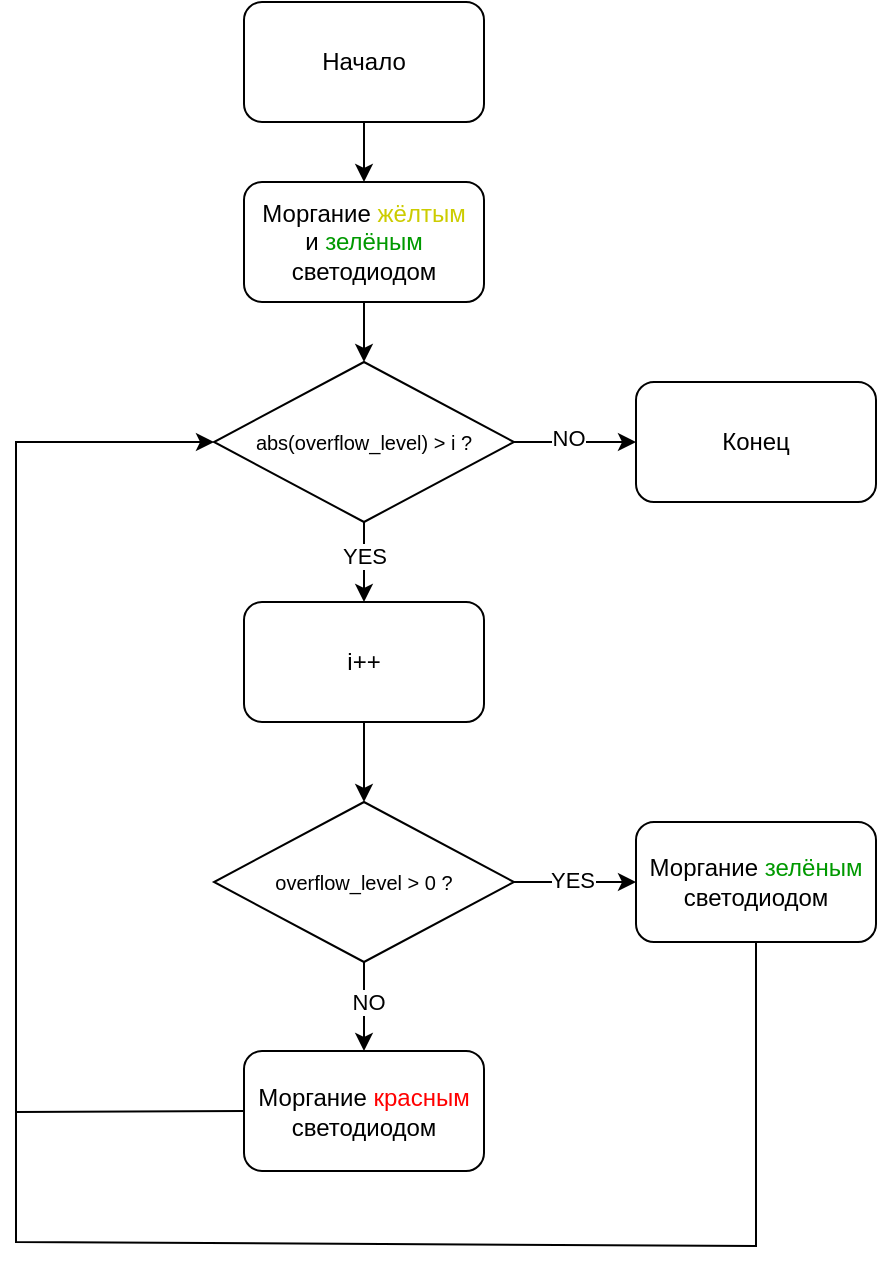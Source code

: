 <mxfile version="28.2.7">
  <diagram name="Страница — 1" id="vG2XwD0_kQq9nvnEKlRD">
    <mxGraphModel dx="952" dy="502" grid="1" gridSize="10" guides="1" tooltips="1" connect="1" arrows="1" fold="1" page="1" pageScale="1" pageWidth="827" pageHeight="1169" math="0" shadow="0">
      <root>
        <mxCell id="0" />
        <mxCell id="1" parent="0" />
        <mxCell id="MkMtsA1eXXmwj3eEG_Ds-1" value="Начало" style="rounded=1;whiteSpace=wrap;html=1;" parent="1" vertex="1">
          <mxGeometry x="354" y="60" width="120" height="60" as="geometry" />
        </mxCell>
        <mxCell id="MkMtsA1eXXmwj3eEG_Ds-6" style="edgeStyle=orthogonalEdgeStyle;rounded=0;orthogonalLoop=1;jettySize=auto;html=1;exitX=0.5;exitY=1;exitDx=0;exitDy=0;entryX=0.5;entryY=0;entryDx=0;entryDy=0;" parent="1" source="MkMtsA1eXXmwj3eEG_Ds-2" target="MkMtsA1eXXmwj3eEG_Ds-4" edge="1">
          <mxGeometry relative="1" as="geometry" />
        </mxCell>
        <mxCell id="MkMtsA1eXXmwj3eEG_Ds-2" value="Моргание &lt;font style=&quot;color: rgb(204, 204, 0);&quot;&gt;жёлтым &lt;/font&gt;и&amp;nbsp;&lt;span style=&quot;color: rgb(0, 153, 0);&quot;&gt;зелёным&lt;/span&gt;&lt;div&gt;светодиодом&lt;/div&gt;" style="rounded=1;whiteSpace=wrap;html=1;" parent="1" vertex="1">
          <mxGeometry x="354" y="150" width="120" height="60" as="geometry" />
        </mxCell>
        <mxCell id="MkMtsA1eXXmwj3eEG_Ds-3" value="Конец" style="rounded=1;whiteSpace=wrap;html=1;" parent="1" vertex="1">
          <mxGeometry x="550" y="250" width="120" height="60" as="geometry" />
        </mxCell>
        <mxCell id="MkMtsA1eXXmwj3eEG_Ds-7" style="edgeStyle=orthogonalEdgeStyle;rounded=0;orthogonalLoop=1;jettySize=auto;html=1;exitX=1;exitY=0.5;exitDx=0;exitDy=0;entryX=0;entryY=0.5;entryDx=0;entryDy=0;" parent="1" source="MkMtsA1eXXmwj3eEG_Ds-4" target="MkMtsA1eXXmwj3eEG_Ds-3" edge="1">
          <mxGeometry relative="1" as="geometry" />
        </mxCell>
        <mxCell id="MkMtsA1eXXmwj3eEG_Ds-8" value="NO" style="edgeLabel;html=1;align=center;verticalAlign=middle;resizable=0;points=[];" parent="MkMtsA1eXXmwj3eEG_Ds-7" vertex="1" connectable="0">
          <mxGeometry x="-0.121" y="2" relative="1" as="geometry">
            <mxPoint as="offset" />
          </mxGeometry>
        </mxCell>
        <mxCell id="MkMtsA1eXXmwj3eEG_Ds-13" style="edgeStyle=orthogonalEdgeStyle;rounded=0;orthogonalLoop=1;jettySize=auto;html=1;exitX=0.5;exitY=1;exitDx=0;exitDy=0;entryX=0.5;entryY=0;entryDx=0;entryDy=0;" parent="1" source="MkMtsA1eXXmwj3eEG_Ds-4" target="MkMtsA1eXXmwj3eEG_Ds-9" edge="1">
          <mxGeometry relative="1" as="geometry" />
        </mxCell>
        <mxCell id="MkMtsA1eXXmwj3eEG_Ds-14" value="YES" style="edgeLabel;html=1;align=center;verticalAlign=middle;resizable=0;points=[];" parent="MkMtsA1eXXmwj3eEG_Ds-13" vertex="1" connectable="0">
          <mxGeometry x="-0.18" relative="1" as="geometry">
            <mxPoint as="offset" />
          </mxGeometry>
        </mxCell>
        <mxCell id="MkMtsA1eXXmwj3eEG_Ds-4" value="abs(overflow_level) &amp;gt; i ?" style="rhombus;whiteSpace=wrap;html=1;fontSize=10;" parent="1" vertex="1">
          <mxGeometry x="339" y="240" width="150" height="80" as="geometry" />
        </mxCell>
        <mxCell id="MkMtsA1eXXmwj3eEG_Ds-5" value="" style="endArrow=classic;html=1;rounded=0;exitX=0.5;exitY=1;exitDx=0;exitDy=0;entryX=0.5;entryY=0;entryDx=0;entryDy=0;" parent="1" source="MkMtsA1eXXmwj3eEG_Ds-1" target="MkMtsA1eXXmwj3eEG_Ds-2" edge="1">
          <mxGeometry width="50" height="50" relative="1" as="geometry">
            <mxPoint x="390" y="290" as="sourcePoint" />
            <mxPoint x="440" y="240" as="targetPoint" />
          </mxGeometry>
        </mxCell>
        <mxCell id="MkMtsA1eXXmwj3eEG_Ds-15" style="edgeStyle=orthogonalEdgeStyle;rounded=0;orthogonalLoop=1;jettySize=auto;html=1;exitX=0.5;exitY=1;exitDx=0;exitDy=0;entryX=0.5;entryY=0;entryDx=0;entryDy=0;" parent="1" source="MkMtsA1eXXmwj3eEG_Ds-9" target="MkMtsA1eXXmwj3eEG_Ds-10" edge="1">
          <mxGeometry relative="1" as="geometry" />
        </mxCell>
        <mxCell id="MkMtsA1eXXmwj3eEG_Ds-9" value="i++" style="rounded=1;whiteSpace=wrap;html=1;" parent="1" vertex="1">
          <mxGeometry x="354" y="360" width="120" height="60" as="geometry" />
        </mxCell>
        <mxCell id="MkMtsA1eXXmwj3eEG_Ds-16" style="edgeStyle=orthogonalEdgeStyle;rounded=0;orthogonalLoop=1;jettySize=auto;html=1;exitX=1;exitY=0.5;exitDx=0;exitDy=0;entryX=0;entryY=0.5;entryDx=0;entryDy=0;" parent="1" source="MkMtsA1eXXmwj3eEG_Ds-10" target="MkMtsA1eXXmwj3eEG_Ds-11" edge="1">
          <mxGeometry relative="1" as="geometry" />
        </mxCell>
        <mxCell id="MkMtsA1eXXmwj3eEG_Ds-17" value="YES" style="edgeLabel;html=1;align=center;verticalAlign=middle;resizable=0;points=[];" parent="MkMtsA1eXXmwj3eEG_Ds-16" vertex="1" connectable="0">
          <mxGeometry x="-0.056" y="1" relative="1" as="geometry">
            <mxPoint as="offset" />
          </mxGeometry>
        </mxCell>
        <mxCell id="MkMtsA1eXXmwj3eEG_Ds-18" style="edgeStyle=orthogonalEdgeStyle;rounded=0;orthogonalLoop=1;jettySize=auto;html=1;exitX=0.5;exitY=1;exitDx=0;exitDy=0;entryX=0.5;entryY=0;entryDx=0;entryDy=0;" parent="1" source="MkMtsA1eXXmwj3eEG_Ds-10" target="MkMtsA1eXXmwj3eEG_Ds-12" edge="1">
          <mxGeometry relative="1" as="geometry" />
        </mxCell>
        <mxCell id="MkMtsA1eXXmwj3eEG_Ds-19" value="NO" style="edgeLabel;html=1;align=center;verticalAlign=middle;resizable=0;points=[];" parent="MkMtsA1eXXmwj3eEG_Ds-18" vertex="1" connectable="0">
          <mxGeometry x="-0.128" y="2" relative="1" as="geometry">
            <mxPoint as="offset" />
          </mxGeometry>
        </mxCell>
        <mxCell id="MkMtsA1eXXmwj3eEG_Ds-10" value="overflow_level &amp;gt; 0 ?" style="rhombus;whiteSpace=wrap;html=1;fontSize=10;" parent="1" vertex="1">
          <mxGeometry x="339" y="460" width="150" height="80" as="geometry" />
        </mxCell>
        <mxCell id="MkMtsA1eXXmwj3eEG_Ds-11" value="Моргание &lt;font style=&quot;color: rgb(0, 153, 0);&quot;&gt;зелёным &lt;/font&gt;светодиодом" style="rounded=1;whiteSpace=wrap;html=1;" parent="1" vertex="1">
          <mxGeometry x="550" y="470" width="120" height="60" as="geometry" />
        </mxCell>
        <mxCell id="MkMtsA1eXXmwj3eEG_Ds-12" value="Моргание &lt;font style=&quot;color: rgb(255, 0, 0);&quot;&gt;красным &lt;/font&gt;светодиодом" style="rounded=1;whiteSpace=wrap;html=1;" parent="1" vertex="1">
          <mxGeometry x="354" y="584.5" width="120" height="60" as="geometry" />
        </mxCell>
        <mxCell id="MkMtsA1eXXmwj3eEG_Ds-21" value="" style="endArrow=classic;html=1;rounded=0;exitX=0.5;exitY=1;exitDx=0;exitDy=0;entryX=0;entryY=0.5;entryDx=0;entryDy=0;" parent="1" source="MkMtsA1eXXmwj3eEG_Ds-11" target="MkMtsA1eXXmwj3eEG_Ds-4" edge="1">
          <mxGeometry width="50" height="50" relative="1" as="geometry">
            <mxPoint x="390" y="470" as="sourcePoint" />
            <mxPoint x="270" y="230" as="targetPoint" />
            <Array as="points">
              <mxPoint x="610" y="682" />
              <mxPoint x="240" y="680" />
              <mxPoint x="240" y="280" />
            </Array>
          </mxGeometry>
        </mxCell>
        <mxCell id="MkMtsA1eXXmwj3eEG_Ds-22" value="" style="endArrow=none;html=1;rounded=0;exitX=0;exitY=0.5;exitDx=0;exitDy=0;" parent="1" source="MkMtsA1eXXmwj3eEG_Ds-12" edge="1">
          <mxGeometry width="50" height="50" relative="1" as="geometry">
            <mxPoint x="360" y="450" as="sourcePoint" />
            <mxPoint x="240" y="615" as="targetPoint" />
          </mxGeometry>
        </mxCell>
      </root>
    </mxGraphModel>
  </diagram>
</mxfile>

